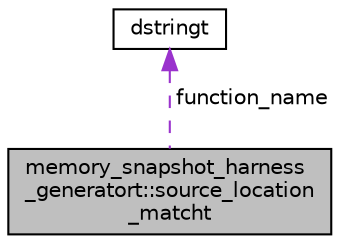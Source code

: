 digraph "memory_snapshot_harness_generatort::source_location_matcht"
{
 // LATEX_PDF_SIZE
  bgcolor="transparent";
  edge [fontname="Helvetica",fontsize="10",labelfontname="Helvetica",labelfontsize="10"];
  node [fontname="Helvetica",fontsize="10",shape=record];
  Node1 [label="memory_snapshot_harness\l_generatort::source_location\l_matcht",height=0.2,width=0.4,color="black", fillcolor="grey75", style="filled", fontcolor="black",tooltip="Wraps the information for source location match candidates."];
  Node2 -> Node1 [dir="back",color="darkorchid3",fontsize="10",style="dashed",label=" function_name" ,fontname="Helvetica"];
  Node2 [label="dstringt",height=0.2,width=0.4,color="black",URL="$classdstringt.html",tooltip="dstringt has one field, an unsigned integer no which is an index into a static table of strings."];
}
